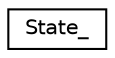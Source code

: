 digraph "Graphical Class Hierarchy"
{
  edge [fontname="Helvetica",fontsize="10",labelfontname="Helvetica",labelfontsize="10"];
  node [fontname="Helvetica",fontsize="10",shape=record];
  rankdir="LR";
  Node0 [label="State_",height=0.2,width=0.4,color="black", fillcolor="white", style="filled",URL="$structState__.html"];
}
